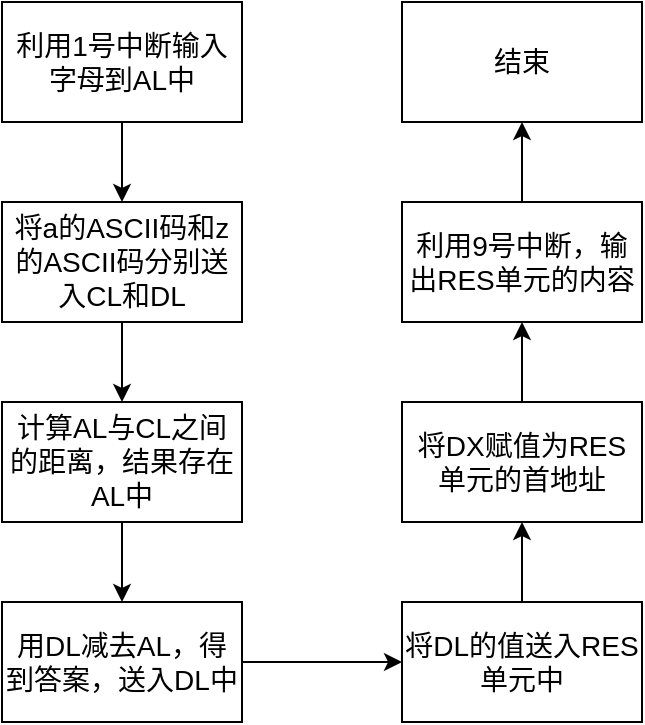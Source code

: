 <mxfile version="13.3.9" type="device"><diagram id="0ST94pk9ow2oPioY8uiK" name="第 1 页"><mxGraphModel dx="1264" dy="516" grid="1" gridSize="10" guides="1" tooltips="1" connect="1" arrows="1" fold="1" page="1" pageScale="1" pageWidth="827" pageHeight="1169" math="0" shadow="0"><root><mxCell id="0"/><mxCell id="1" parent="0"/><mxCell id="LDCNazfoOZWFCBI5ggYD-3" value="" style="edgeStyle=orthogonalEdgeStyle;rounded=0;orthogonalLoop=1;jettySize=auto;html=1;" edge="1" parent="1" source="LDCNazfoOZWFCBI5ggYD-1" target="LDCNazfoOZWFCBI5ggYD-2"><mxGeometry relative="1" as="geometry"/></mxCell><mxCell id="LDCNazfoOZWFCBI5ggYD-1" value="&lt;font style=&quot;font-size: 14px&quot;&gt;利用1号中断输入字母到AL中&lt;/font&gt;" style="rounded=0;whiteSpace=wrap;html=1;" vertex="1" parent="1"><mxGeometry x="80" y="80" width="120" height="60" as="geometry"/></mxCell><mxCell id="LDCNazfoOZWFCBI5ggYD-5" value="" style="edgeStyle=orthogonalEdgeStyle;rounded=0;orthogonalLoop=1;jettySize=auto;html=1;" edge="1" parent="1" source="LDCNazfoOZWFCBI5ggYD-2" target="LDCNazfoOZWFCBI5ggYD-4"><mxGeometry relative="1" as="geometry"/></mxCell><mxCell id="LDCNazfoOZWFCBI5ggYD-2" value="&lt;font style=&quot;font-size: 14px&quot;&gt;将a的ASCII码和z的ASCII码分别送入CL和DL&lt;/font&gt;" style="rounded=0;whiteSpace=wrap;html=1;" vertex="1" parent="1"><mxGeometry x="80" y="180" width="120" height="60" as="geometry"/></mxCell><mxCell id="LDCNazfoOZWFCBI5ggYD-7" value="" style="edgeStyle=orthogonalEdgeStyle;rounded=0;orthogonalLoop=1;jettySize=auto;html=1;" edge="1" parent="1" source="LDCNazfoOZWFCBI5ggYD-4" target="LDCNazfoOZWFCBI5ggYD-6"><mxGeometry relative="1" as="geometry"/></mxCell><mxCell id="LDCNazfoOZWFCBI5ggYD-4" value="&lt;font style=&quot;font-size: 14px&quot;&gt;计算AL与CL之间的距离，结果存在AL中&lt;/font&gt;" style="rounded=0;whiteSpace=wrap;html=1;" vertex="1" parent="1"><mxGeometry x="80" y="280" width="120" height="60" as="geometry"/></mxCell><mxCell id="LDCNazfoOZWFCBI5ggYD-9" value="" style="edgeStyle=orthogonalEdgeStyle;rounded=0;orthogonalLoop=1;jettySize=auto;html=1;" edge="1" parent="1" source="LDCNazfoOZWFCBI5ggYD-6" target="LDCNazfoOZWFCBI5ggYD-8"><mxGeometry relative="1" as="geometry"/></mxCell><mxCell id="LDCNazfoOZWFCBI5ggYD-6" value="&lt;font style=&quot;font-size: 14px&quot;&gt;用DL减去AL，得到答案，送入DL中&lt;/font&gt;" style="rounded=0;whiteSpace=wrap;html=1;" vertex="1" parent="1"><mxGeometry x="80" y="380" width="120" height="60" as="geometry"/></mxCell><mxCell id="LDCNazfoOZWFCBI5ggYD-11" value="" style="edgeStyle=orthogonalEdgeStyle;rounded=0;orthogonalLoop=1;jettySize=auto;html=1;" edge="1" parent="1" source="LDCNazfoOZWFCBI5ggYD-8" target="LDCNazfoOZWFCBI5ggYD-10"><mxGeometry relative="1" as="geometry"/></mxCell><mxCell id="LDCNazfoOZWFCBI5ggYD-8" value="&lt;font style=&quot;font-size: 14px&quot;&gt;将DL的值送入RES单元中&lt;/font&gt;" style="rounded=0;whiteSpace=wrap;html=1;" vertex="1" parent="1"><mxGeometry x="280" y="380" width="120" height="60" as="geometry"/></mxCell><mxCell id="LDCNazfoOZWFCBI5ggYD-13" value="" style="edgeStyle=orthogonalEdgeStyle;rounded=0;orthogonalLoop=1;jettySize=auto;html=1;" edge="1" parent="1" source="LDCNazfoOZWFCBI5ggYD-10" target="LDCNazfoOZWFCBI5ggYD-12"><mxGeometry relative="1" as="geometry"/></mxCell><mxCell id="LDCNazfoOZWFCBI5ggYD-10" value="&lt;font style=&quot;font-size: 14px&quot;&gt;将DX赋值为RES单元的首地址&lt;/font&gt;" style="rounded=0;whiteSpace=wrap;html=1;" vertex="1" parent="1"><mxGeometry x="280" y="280" width="120" height="60" as="geometry"/></mxCell><mxCell id="LDCNazfoOZWFCBI5ggYD-15" value="" style="edgeStyle=orthogonalEdgeStyle;rounded=0;orthogonalLoop=1;jettySize=auto;html=1;" edge="1" parent="1" source="LDCNazfoOZWFCBI5ggYD-12" target="LDCNazfoOZWFCBI5ggYD-14"><mxGeometry relative="1" as="geometry"/></mxCell><mxCell id="LDCNazfoOZWFCBI5ggYD-12" value="&lt;font style=&quot;font-size: 14px&quot;&gt;利用9号中断，输出RES单元的内容&lt;/font&gt;" style="rounded=0;whiteSpace=wrap;html=1;" vertex="1" parent="1"><mxGeometry x="280" y="180" width="120" height="60" as="geometry"/></mxCell><mxCell id="LDCNazfoOZWFCBI5ggYD-14" value="&lt;font style=&quot;font-size: 14px&quot;&gt;结束&lt;/font&gt;" style="rounded=0;whiteSpace=wrap;html=1;" vertex="1" parent="1"><mxGeometry x="280" y="80" width="120" height="60" as="geometry"/></mxCell></root></mxGraphModel></diagram></mxfile>